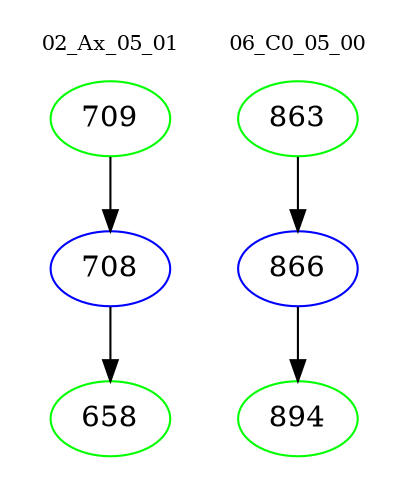 digraph{
subgraph cluster_0 {
color = white
label = "02_Ax_05_01";
fontsize=10;
T0_709 [label="709", color="green"]
T0_709 -> T0_708 [color="black"]
T0_708 [label="708", color="blue"]
T0_708 -> T0_658 [color="black"]
T0_658 [label="658", color="green"]
}
subgraph cluster_1 {
color = white
label = "06_C0_05_00";
fontsize=10;
T1_863 [label="863", color="green"]
T1_863 -> T1_866 [color="black"]
T1_866 [label="866", color="blue"]
T1_866 -> T1_894 [color="black"]
T1_894 [label="894", color="green"]
}
}

